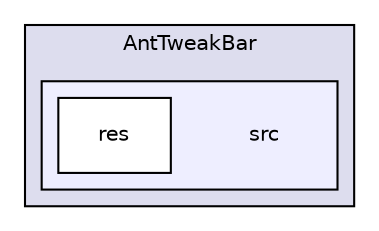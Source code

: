 digraph "bullet/bullet-2.82-r2704/Extras/CDTestFramework/AntTweakBar/src" {
  compound=true
  node [ fontsize="10", fontname="Helvetica"];
  edge [ labelfontsize="10", labelfontname="Helvetica"];
  subgraph clusterdir_b91dc238640831c64fddd1d452ab24a9 {
    graph [ bgcolor="#ddddee", pencolor="black", label="AntTweakBar" fontname="Helvetica", fontsize="10", URL="dir_b91dc238640831c64fddd1d452ab24a9.html"]
  subgraph clusterdir_3e2ffb3fc5a8306119d5d32efa4f8072 {
    graph [ bgcolor="#eeeeff", pencolor="black", label="" URL="dir_3e2ffb3fc5a8306119d5d32efa4f8072.html"];
    dir_3e2ffb3fc5a8306119d5d32efa4f8072 [shape=plaintext label="src"];
    dir_2fa6e50d9698b049f126ced10015a709 [shape=box label="res" color="black" fillcolor="white" style="filled" URL="dir_2fa6e50d9698b049f126ced10015a709.html"];
  }
  }
}
